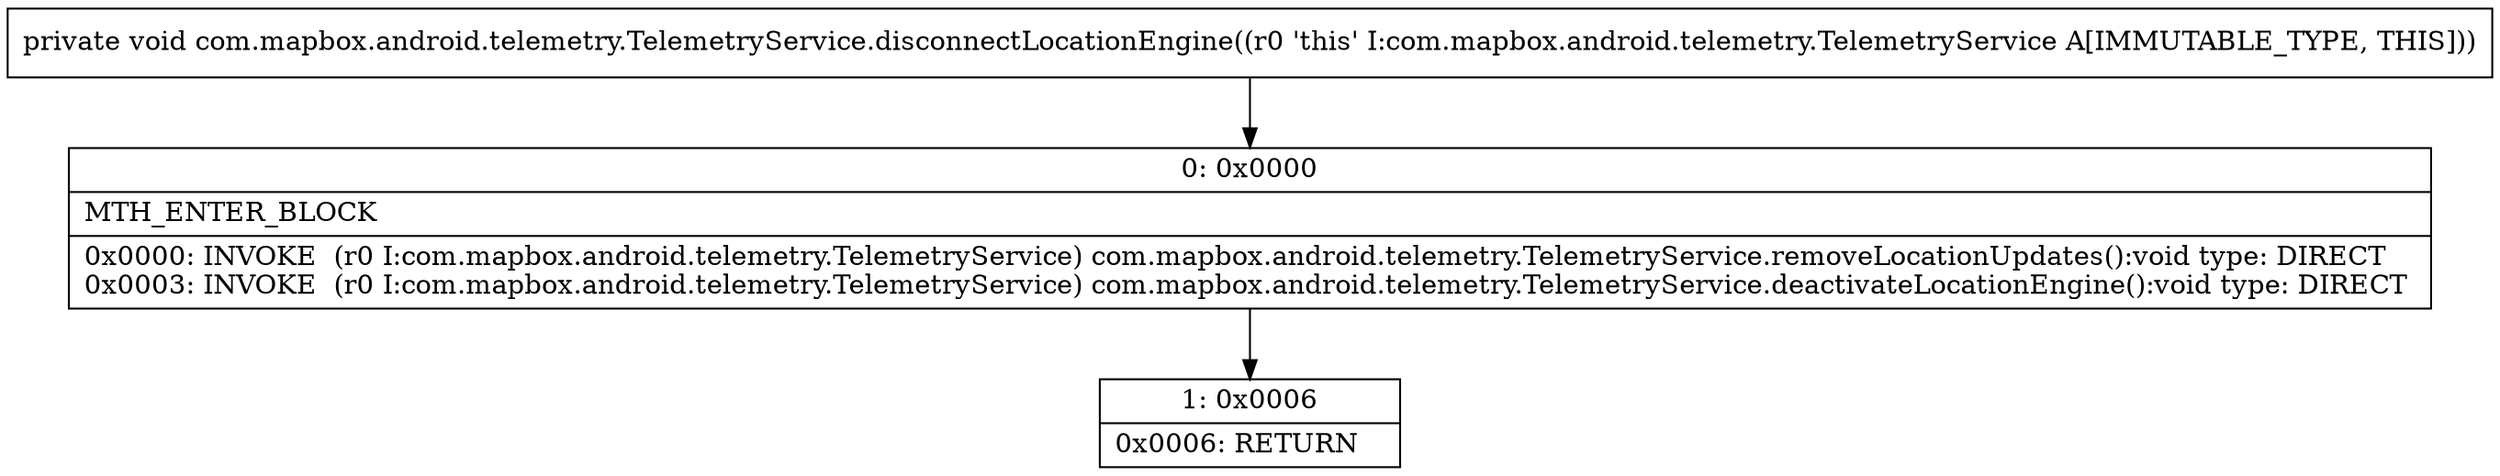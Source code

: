 digraph "CFG forcom.mapbox.android.telemetry.TelemetryService.disconnectLocationEngine()V" {
Node_0 [shape=record,label="{0\:\ 0x0000|MTH_ENTER_BLOCK\l|0x0000: INVOKE  (r0 I:com.mapbox.android.telemetry.TelemetryService) com.mapbox.android.telemetry.TelemetryService.removeLocationUpdates():void type: DIRECT \l0x0003: INVOKE  (r0 I:com.mapbox.android.telemetry.TelemetryService) com.mapbox.android.telemetry.TelemetryService.deactivateLocationEngine():void type: DIRECT \l}"];
Node_1 [shape=record,label="{1\:\ 0x0006|0x0006: RETURN   \l}"];
MethodNode[shape=record,label="{private void com.mapbox.android.telemetry.TelemetryService.disconnectLocationEngine((r0 'this' I:com.mapbox.android.telemetry.TelemetryService A[IMMUTABLE_TYPE, THIS])) }"];
MethodNode -> Node_0;
Node_0 -> Node_1;
}


